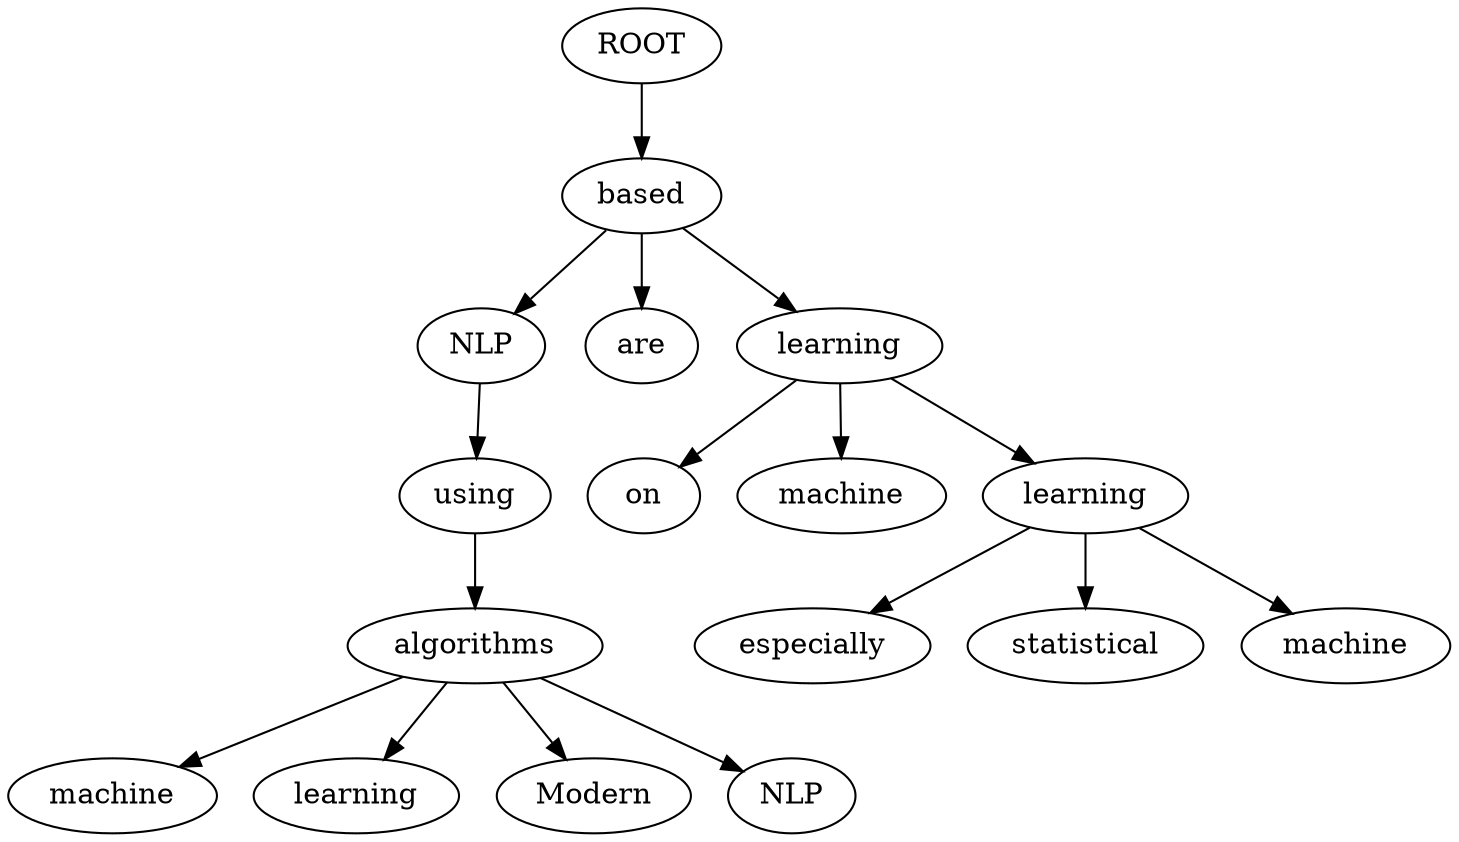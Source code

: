 digraph graph31 {
	node0 [label="ROOT"];
	node1 [label="NLP"];
	node2 [label="using"];
	node3 [label="machine"];
	node4 [label="learning"];
	node5 [label="Modern"];
	node6 [label="NLP"];
	node7 [label="algorithms"];
	node8 [label="are"];
	node9 [label="based"];
	node10 [label="on"];
	node11 [label="machine"];
	node12 [label="learning"];
	node14 [label="especially"];
	node15 [label="statistical"];
	node16 [label="machine"];
	node17 [label="learning"];
	node0 -> node9;
	node9 -> node1;
	node1 -> node2;
	node7 -> node3;
	node7 -> node4;
	node7 -> node5;
	node7 -> node6;
	node2 -> node7;
	node9 -> node8;
	node12 -> node10;
	node12 -> node11;
	node9 -> node12;
	node17 -> node14;
	node17 -> node15;
	node17 -> node16;
	node12 -> node17;
}
